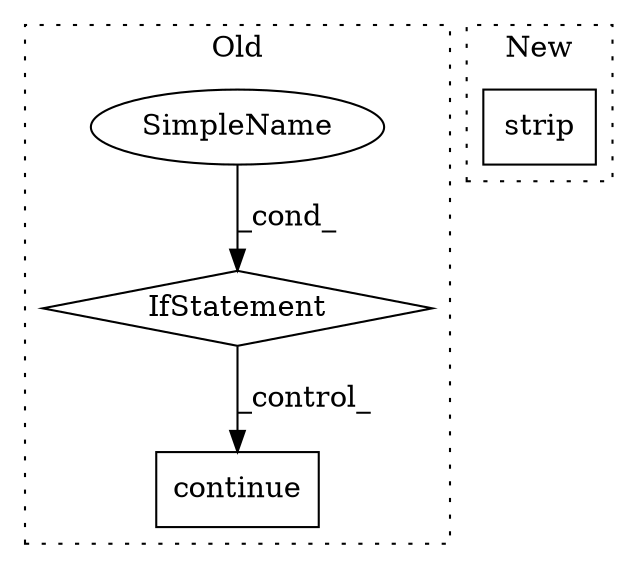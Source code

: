 digraph G {
subgraph cluster0 {
1 [label="continue" a="18" s="8366" l="9" shape="box"];
3 [label="SimpleName" a="42" s="" l="" shape="ellipse"];
4 [label="IfStatement" a="25" s="8288,8354" l="4,2" shape="diamond"];
label = "Old";
style="dotted";
}
subgraph cluster1 {
2 [label="strip" a="32" s="10443" l="7" shape="box"];
label = "New";
style="dotted";
}
3 -> 4 [label="_cond_"];
4 -> 1 [label="_control_"];
}